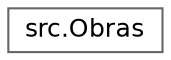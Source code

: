 digraph "Graphical Class Hierarchy"
{
 // LATEX_PDF_SIZE
  bgcolor="transparent";
  edge [fontname=Helvetica,fontsize=12,labelfontname=Helvetica,labelfontsize=10];
  node [fontname=Helvetica,fontsize=12,shape=box,height=0.2,width=0.4];
  rankdir="LR";
  Node0 [id="Node000000",label="src.Obras",height=0.2,width=0.4,color="grey40", fillcolor="white", style="filled",URL="$classsrc_1_1_obras.html",tooltip="Purpose: Created by: hugoc Created on: 10/28/2024 2:03:59 PM."];
}
